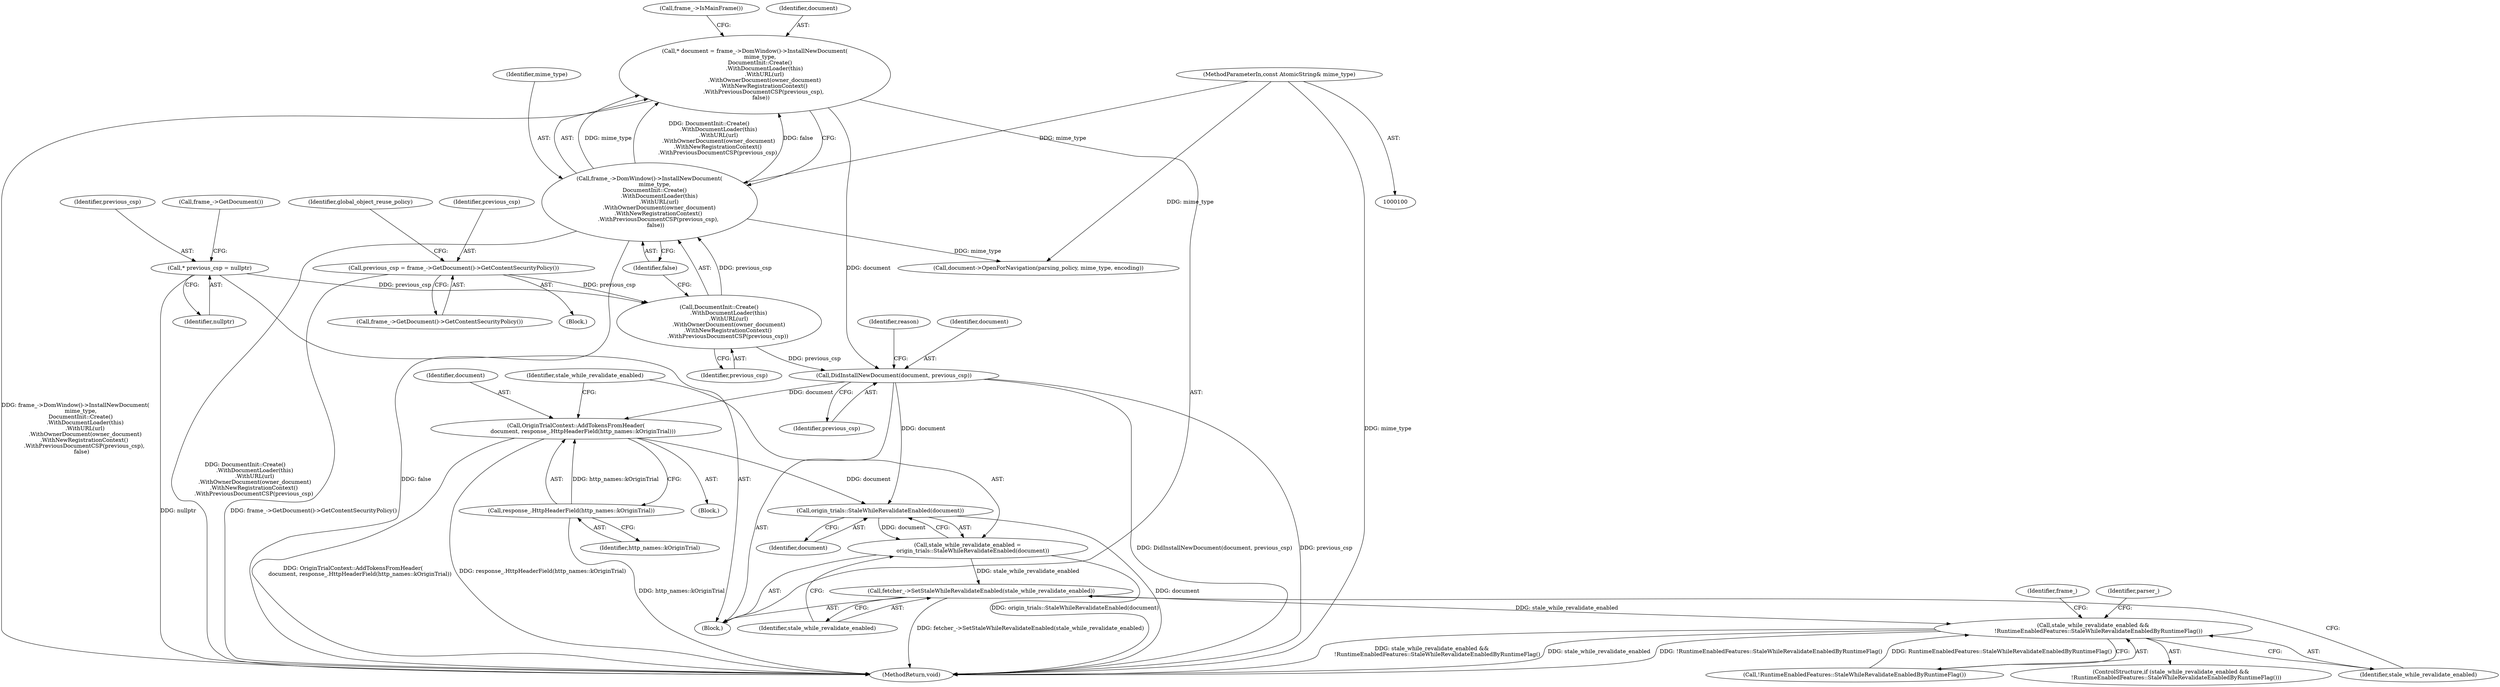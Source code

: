 digraph "0_Chrome_108147dfd1ea159fd3632ef92ccc4ab8952980c7_4@pointer" {
"1000205" [label="(Call,OriginTrialContext::AddTokensFromHeader(\n        document, response_.HttpHeaderField(http_names::kOriginTrial)))"];
"1000188" [label="(Call,DidInstallNewDocument(document, previous_csp))"];
"1000155" [label="(Call,* document = frame_->DomWindow()->InstallNewDocument(\n      mime_type,\n      DocumentInit::Create()\n           .WithDocumentLoader(this)\n           .WithURL(url)\n           .WithOwnerDocument(owner_document)\n          .WithNewRegistrationContext()\n          .WithPreviousDocumentCSP(previous_csp),\n       false))"];
"1000157" [label="(Call,frame_->DomWindow()->InstallNewDocument(\n      mime_type,\n      DocumentInit::Create()\n           .WithDocumentLoader(this)\n           .WithURL(url)\n           .WithOwnerDocument(owner_document)\n          .WithNewRegistrationContext()\n          .WithPreviousDocumentCSP(previous_csp),\n       false))"];
"1000104" [label="(MethodParameterIn,const AtomicString& mime_type)"];
"1000159" [label="(Call,DocumentInit::Create()\n           .WithDocumentLoader(this)\n           .WithURL(url)\n           .WithOwnerDocument(owner_document)\n          .WithNewRegistrationContext()\n          .WithPreviousDocumentCSP(previous_csp))"];
"1000129" [label="(Call,* previous_csp = nullptr)"];
"1000138" [label="(Call,previous_csp = frame_->GetDocument()->GetContentSecurityPolicy())"];
"1000207" [label="(Call,response_.HttpHeaderField(http_names::kOriginTrial))"];
"1000212" [label="(Call,origin_trials::StaleWhileRevalidateEnabled(document))"];
"1000210" [label="(Call,stale_while_revalidate_enabled =\n      origin_trials::StaleWhileRevalidateEnabled(document))"];
"1000214" [label="(Call,fetcher_->SetStaleWhileRevalidateEnabled(stale_while_revalidate_enabled))"];
"1000217" [label="(Call,stale_while_revalidate_enabled &&\n      !RuntimeEnabledFeatures::StaleWhileRevalidateEnabledByRuntimeFlag())"];
"1000205" [label="(Call,OriginTrialContext::AddTokensFromHeader(\n        document, response_.HttpHeaderField(http_names::kOriginTrial)))"];
"1000189" [label="(Identifier,document)"];
"1000138" [label="(Call,previous_csp = frame_->GetDocument()->GetContentSecurityPolicy())"];
"1000190" [label="(Identifier,previous_csp)"];
"1000217" [label="(Call,stale_while_revalidate_enabled &&\n      !RuntimeEnabledFeatures::StaleWhileRevalidateEnabledByRuntimeFlag())"];
"1000193" [label="(Identifier,reason)"];
"1000208" [label="(Identifier,http_names::kOriginTrial)"];
"1000163" [label="(Call,frame_->IsMainFrame())"];
"1000109" [label="(Block,)"];
"1000155" [label="(Call,* document = frame_->DomWindow()->InstallNewDocument(\n      mime_type,\n      DocumentInit::Create()\n           .WithDocumentLoader(this)\n           .WithURL(url)\n           .WithOwnerDocument(owner_document)\n          .WithNewRegistrationContext()\n          .WithPreviousDocumentCSP(previous_csp),\n       false))"];
"1000216" [label="(ControlStructure,if (stale_while_revalidate_enabled &&\n      !RuntimeEnabledFeatures::StaleWhileRevalidateEnabledByRuntimeFlag()))"];
"1000211" [label="(Identifier,stale_while_revalidate_enabled)"];
"1000226" [label="(Call,document->OpenForNavigation(parsing_policy, mime_type, encoding))"];
"1000139" [label="(Identifier,previous_csp)"];
"1000218" [label="(Identifier,stale_while_revalidate_enabled)"];
"1000206" [label="(Identifier,document)"];
"1000225" [label="(Identifier,parser_)"];
"1000159" [label="(Call,DocumentInit::Create()\n           .WithDocumentLoader(this)\n           .WithURL(url)\n           .WithOwnerDocument(owner_document)\n          .WithNewRegistrationContext()\n          .WithPreviousDocumentCSP(previous_csp))"];
"1000140" [label="(Call,frame_->GetDocument()->GetContentSecurityPolicy())"];
"1000213" [label="(Identifier,document)"];
"1000219" [label="(Call,!RuntimeEnabledFeatures::StaleWhileRevalidateEnabledByRuntimeFlag())"];
"1000161" [label="(Identifier,false)"];
"1000104" [label="(MethodParameterIn,const AtomicString& mime_type)"];
"1000131" [label="(Identifier,nullptr)"];
"1000143" [label="(Identifier,global_object_reuse_policy)"];
"1000248" [label="(MethodReturn,void)"];
"1000160" [label="(Identifier,previous_csp)"];
"1000222" [label="(Identifier,frame_)"];
"1000212" [label="(Call,origin_trials::StaleWhileRevalidateEnabled(document))"];
"1000207" [label="(Call,response_.HttpHeaderField(http_names::kOriginTrial))"];
"1000215" [label="(Identifier,stale_while_revalidate_enabled)"];
"1000199" [label="(Block,)"];
"1000156" [label="(Identifier,document)"];
"1000158" [label="(Identifier,mime_type)"];
"1000133" [label="(Call,frame_->GetDocument())"];
"1000130" [label="(Identifier,previous_csp)"];
"1000210" [label="(Call,stale_while_revalidate_enabled =\n      origin_trials::StaleWhileRevalidateEnabled(document))"];
"1000129" [label="(Call,* previous_csp = nullptr)"];
"1000157" [label="(Call,frame_->DomWindow()->InstallNewDocument(\n      mime_type,\n      DocumentInit::Create()\n           .WithDocumentLoader(this)\n           .WithURL(url)\n           .WithOwnerDocument(owner_document)\n          .WithNewRegistrationContext()\n          .WithPreviousDocumentCSP(previous_csp),\n       false))"];
"1000134" [label="(Block,)"];
"1000214" [label="(Call,fetcher_->SetStaleWhileRevalidateEnabled(stale_while_revalidate_enabled))"];
"1000188" [label="(Call,DidInstallNewDocument(document, previous_csp))"];
"1000205" -> "1000199"  [label="AST: "];
"1000205" -> "1000207"  [label="CFG: "];
"1000206" -> "1000205"  [label="AST: "];
"1000207" -> "1000205"  [label="AST: "];
"1000211" -> "1000205"  [label="CFG: "];
"1000205" -> "1000248"  [label="DDG: response_.HttpHeaderField(http_names::kOriginTrial)"];
"1000205" -> "1000248"  [label="DDG: OriginTrialContext::AddTokensFromHeader(\n        document, response_.HttpHeaderField(http_names::kOriginTrial))"];
"1000188" -> "1000205"  [label="DDG: document"];
"1000207" -> "1000205"  [label="DDG: http_names::kOriginTrial"];
"1000205" -> "1000212"  [label="DDG: document"];
"1000188" -> "1000109"  [label="AST: "];
"1000188" -> "1000190"  [label="CFG: "];
"1000189" -> "1000188"  [label="AST: "];
"1000190" -> "1000188"  [label="AST: "];
"1000193" -> "1000188"  [label="CFG: "];
"1000188" -> "1000248"  [label="DDG: DidInstallNewDocument(document, previous_csp)"];
"1000188" -> "1000248"  [label="DDG: previous_csp"];
"1000155" -> "1000188"  [label="DDG: document"];
"1000159" -> "1000188"  [label="DDG: previous_csp"];
"1000188" -> "1000212"  [label="DDG: document"];
"1000155" -> "1000109"  [label="AST: "];
"1000155" -> "1000157"  [label="CFG: "];
"1000156" -> "1000155"  [label="AST: "];
"1000157" -> "1000155"  [label="AST: "];
"1000163" -> "1000155"  [label="CFG: "];
"1000155" -> "1000248"  [label="DDG: frame_->DomWindow()->InstallNewDocument(\n      mime_type,\n      DocumentInit::Create()\n           .WithDocumentLoader(this)\n           .WithURL(url)\n           .WithOwnerDocument(owner_document)\n          .WithNewRegistrationContext()\n          .WithPreviousDocumentCSP(previous_csp),\n       false)"];
"1000157" -> "1000155"  [label="DDG: mime_type"];
"1000157" -> "1000155"  [label="DDG: DocumentInit::Create()\n           .WithDocumentLoader(this)\n           .WithURL(url)\n           .WithOwnerDocument(owner_document)\n          .WithNewRegistrationContext()\n          .WithPreviousDocumentCSP(previous_csp)"];
"1000157" -> "1000155"  [label="DDG: false"];
"1000157" -> "1000161"  [label="CFG: "];
"1000158" -> "1000157"  [label="AST: "];
"1000159" -> "1000157"  [label="AST: "];
"1000161" -> "1000157"  [label="AST: "];
"1000157" -> "1000248"  [label="DDG: DocumentInit::Create()\n           .WithDocumentLoader(this)\n           .WithURL(url)\n           .WithOwnerDocument(owner_document)\n          .WithNewRegistrationContext()\n          .WithPreviousDocumentCSP(previous_csp)"];
"1000157" -> "1000248"  [label="DDG: false"];
"1000104" -> "1000157"  [label="DDG: mime_type"];
"1000159" -> "1000157"  [label="DDG: previous_csp"];
"1000157" -> "1000226"  [label="DDG: mime_type"];
"1000104" -> "1000100"  [label="AST: "];
"1000104" -> "1000248"  [label="DDG: mime_type"];
"1000104" -> "1000226"  [label="DDG: mime_type"];
"1000159" -> "1000160"  [label="CFG: "];
"1000160" -> "1000159"  [label="AST: "];
"1000161" -> "1000159"  [label="CFG: "];
"1000129" -> "1000159"  [label="DDG: previous_csp"];
"1000138" -> "1000159"  [label="DDG: previous_csp"];
"1000129" -> "1000109"  [label="AST: "];
"1000129" -> "1000131"  [label="CFG: "];
"1000130" -> "1000129"  [label="AST: "];
"1000131" -> "1000129"  [label="AST: "];
"1000133" -> "1000129"  [label="CFG: "];
"1000129" -> "1000248"  [label="DDG: nullptr"];
"1000138" -> "1000134"  [label="AST: "];
"1000138" -> "1000140"  [label="CFG: "];
"1000139" -> "1000138"  [label="AST: "];
"1000140" -> "1000138"  [label="AST: "];
"1000143" -> "1000138"  [label="CFG: "];
"1000138" -> "1000248"  [label="DDG: frame_->GetDocument()->GetContentSecurityPolicy()"];
"1000207" -> "1000208"  [label="CFG: "];
"1000208" -> "1000207"  [label="AST: "];
"1000207" -> "1000248"  [label="DDG: http_names::kOriginTrial"];
"1000212" -> "1000210"  [label="AST: "];
"1000212" -> "1000213"  [label="CFG: "];
"1000213" -> "1000212"  [label="AST: "];
"1000210" -> "1000212"  [label="CFG: "];
"1000212" -> "1000248"  [label="DDG: document"];
"1000212" -> "1000210"  [label="DDG: document"];
"1000210" -> "1000109"  [label="AST: "];
"1000211" -> "1000210"  [label="AST: "];
"1000215" -> "1000210"  [label="CFG: "];
"1000210" -> "1000248"  [label="DDG: origin_trials::StaleWhileRevalidateEnabled(document)"];
"1000210" -> "1000214"  [label="DDG: stale_while_revalidate_enabled"];
"1000214" -> "1000109"  [label="AST: "];
"1000214" -> "1000215"  [label="CFG: "];
"1000215" -> "1000214"  [label="AST: "];
"1000218" -> "1000214"  [label="CFG: "];
"1000214" -> "1000248"  [label="DDG: fetcher_->SetStaleWhileRevalidateEnabled(stale_while_revalidate_enabled)"];
"1000214" -> "1000217"  [label="DDG: stale_while_revalidate_enabled"];
"1000217" -> "1000216"  [label="AST: "];
"1000217" -> "1000218"  [label="CFG: "];
"1000217" -> "1000219"  [label="CFG: "];
"1000218" -> "1000217"  [label="AST: "];
"1000219" -> "1000217"  [label="AST: "];
"1000222" -> "1000217"  [label="CFG: "];
"1000225" -> "1000217"  [label="CFG: "];
"1000217" -> "1000248"  [label="DDG: !RuntimeEnabledFeatures::StaleWhileRevalidateEnabledByRuntimeFlag()"];
"1000217" -> "1000248"  [label="DDG: stale_while_revalidate_enabled &&\n      !RuntimeEnabledFeatures::StaleWhileRevalidateEnabledByRuntimeFlag()"];
"1000217" -> "1000248"  [label="DDG: stale_while_revalidate_enabled"];
"1000219" -> "1000217"  [label="DDG: RuntimeEnabledFeatures::StaleWhileRevalidateEnabledByRuntimeFlag()"];
}
